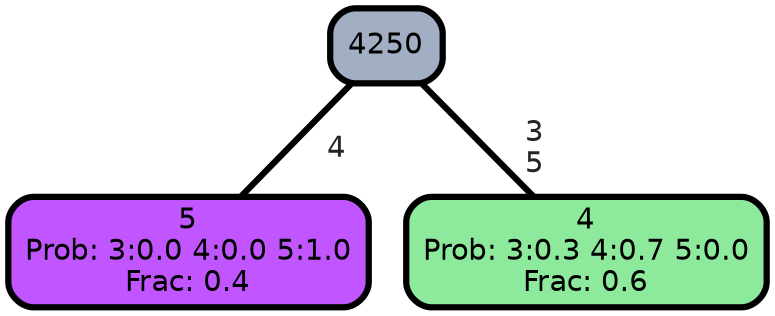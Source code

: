 graph Tree {
node [shape=box, style="filled, rounded",color="black",penwidth="3",fontcolor="black",                 fontname=helvetica] ;
graph [ranksep="0 equally", splines=straight,                 bgcolor=transparent, dpi=200] ;
edge [fontname=helvetica, fontweight=bold,fontcolor=grey14,color=black] ;
0 [label="5
Prob: 3:0.0 4:0.0 5:1.0
Frac: 0.4", fillcolor="#c155ff"] ;
1 [label="4250", fillcolor="#a2aec4"] ;
2 [label="4
Prob: 3:0.3 4:0.7 5:0.0
Frac: 0.6", fillcolor="#8dea9d"] ;
1 -- 0 [label=" 4",penwidth=3] ;
1 -- 2 [label=" 3\n 5",penwidth=3] ;
{rank = same;}}